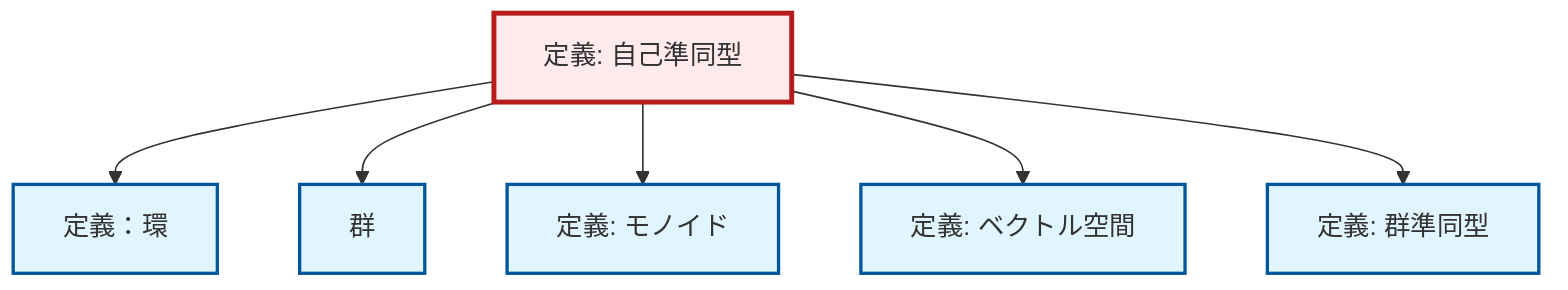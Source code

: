 graph TD
    classDef definition fill:#e1f5fe,stroke:#01579b,stroke-width:2px
    classDef theorem fill:#f3e5f5,stroke:#4a148c,stroke-width:2px
    classDef axiom fill:#fff3e0,stroke:#e65100,stroke-width:2px
    classDef example fill:#e8f5e9,stroke:#1b5e20,stroke-width:2px
    classDef current fill:#ffebee,stroke:#b71c1c,stroke-width:3px
    def-monoid["定義: モノイド"]:::definition
    def-vector-space["定義: ベクトル空間"]:::definition
    def-ring["定義：環"]:::definition
    def-endomorphism["定義: 自己準同型"]:::definition
    def-homomorphism["定義: 群準同型"]:::definition
    def-group["群"]:::definition
    def-endomorphism --> def-ring
    def-endomorphism --> def-group
    def-endomorphism --> def-monoid
    def-endomorphism --> def-vector-space
    def-endomorphism --> def-homomorphism
    class def-endomorphism current